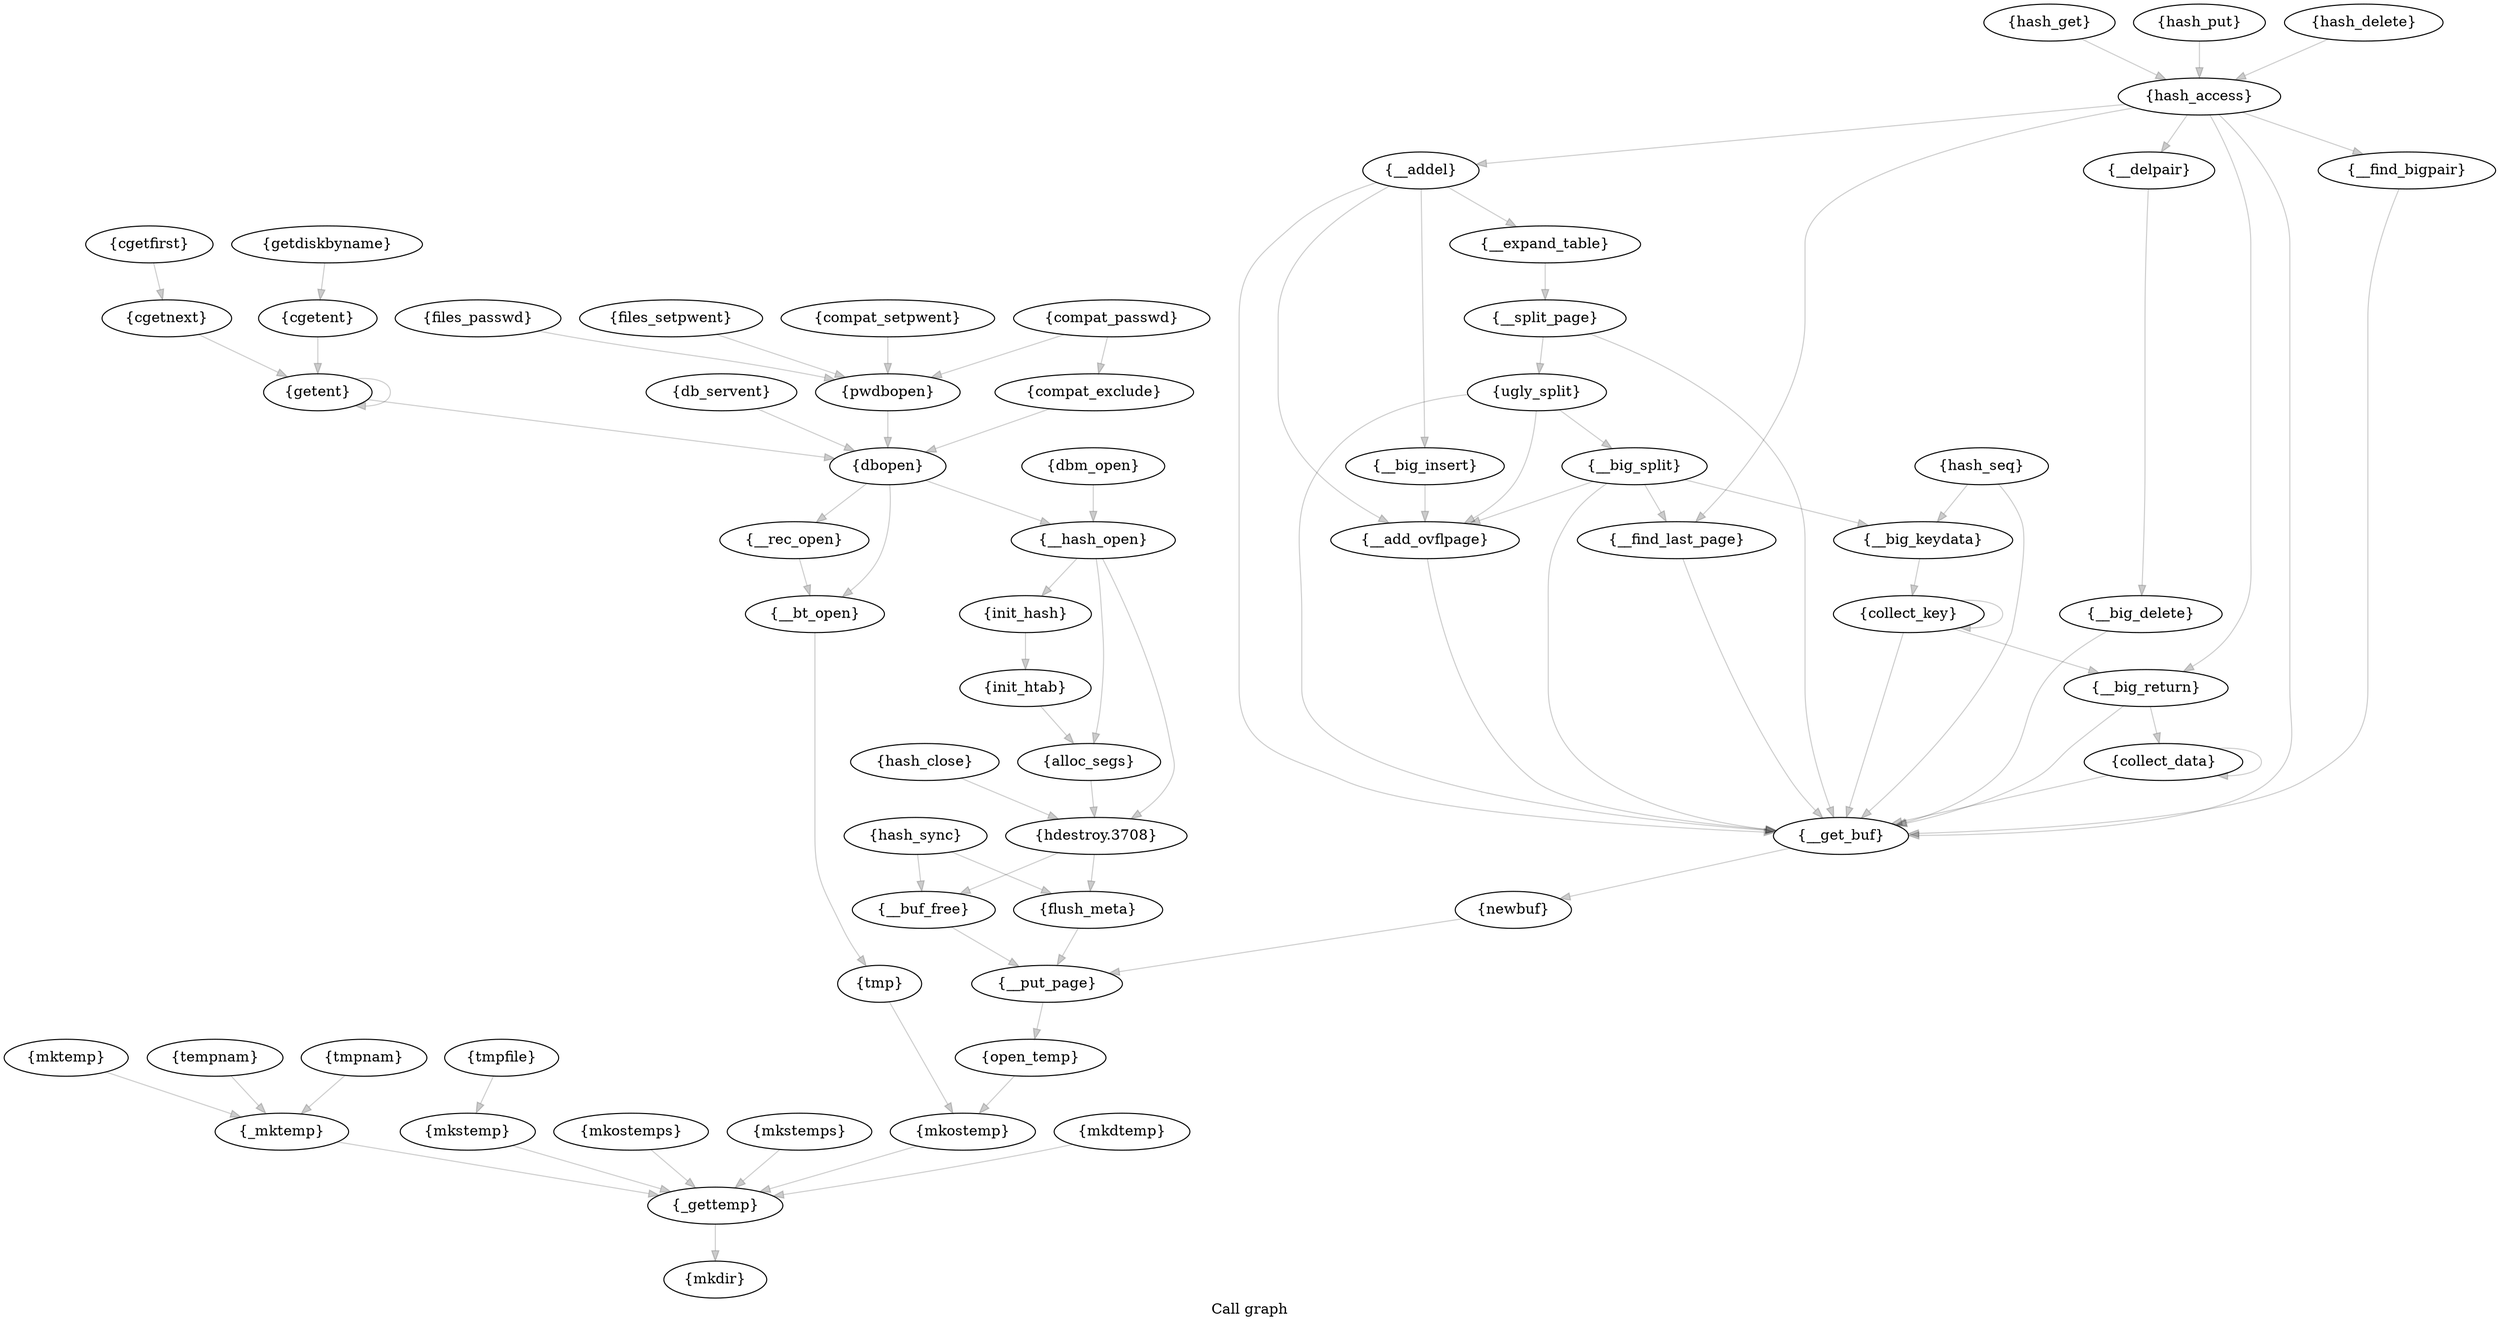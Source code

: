 digraph "Call graph" {
	label="Call graph";
	"Node0x8083fbf80" [label="{__bt_open}"];
	"Node0x8083fbf80" -> "Node0x8083fbd70" [color="#00000033"];

	"Node0x803d34090" [label="{__rec_open}"];
	"Node0x803d34090" -> "Node0x8083fbf80" [color="#00000033"];

	"Node0x803d35380" [label="{collect_data}"];
	"Node0x803d35380" -> "Node0x803d35380" [color="#00000033"];
	"Node0x803d35380" -> "Node0x803d349f0" [color="#00000033"];

	"Node0x803d351a0" [label="{__big_insert}"];
	"Node0x803d351a0" -> "Node0x803d35260" [color="#00000033"];

	"Node0x803d34ab0" [label="{hash_sync}"];
	"Node0x803d34ab0" -> "Node0x803d345a0" [color="#00000033"];
	"Node0x803d34ab0" -> "Node0x803d34600" [color="#00000033"];

	"Node0x80566b440" [label="{mktemp}"];
	"Node0x80566b440" -> "Node0x80566b3e0" [color="#00000033"];

	"Node0x807346a80" [label="{pwdbopen}"];
	"Node0x807346a80" -> "Node0x803cff1a0" [color="#00000033"];

	"Node0x807347620" [label="{compat_passwd}"];
	"Node0x807347620" -> "Node0x807347740" [color="#00000033"];
	"Node0x807347620" -> "Node0x807346a80" [color="#00000033"];

	"Node0x80566b320" [label="{mkstemp}"];
	"Node0x80566b320" -> "Node0x80566b200" [color="#00000033"];

	"Node0x803d341b0" [label="{init_hash}"];
	"Node0x803d341b0" -> "Node0x803d34540" [color="#00000033"];

	"Node0x80566b1a0" [label="{mkostemps}"];
	"Node0x80566b1a0" -> "Node0x80566b200" [color="#00000033"];

	"Node0x803d352c0" [label="{__big_delete}"];
	"Node0x803d352c0" -> "Node0x803d349f0" [color="#00000033"];

	"Node0x803d349f0" [label="{__get_buf}"];
	"Node0x803d349f0" -> "Node0x803d354a0" [color="#00000033"];

	"Node0x803d34ed0" [label="{__addel}"];
	"Node0x803d34ed0" -> "Node0x803d351a0" [color="#00000033"];
	"Node0x803d34ed0" -> "Node0x803d35260" [color="#00000033"];
	"Node0x803d34ed0" -> "Node0x803d35080" [color="#00000033"];
	"Node0x803d34ed0" -> "Node0x803d349f0" [color="#00000033"];

	"Node0x803d348d0" [label="{hash_get}"];
	"Node0x803d348d0" -> "Node0x803d347e0" [color="#00000033"];

	"Node0x80566b3e0" [label="{_mktemp}"];
	"Node0x80566b3e0" -> "Node0x80566b200" [color="#00000033"];

	"Node0x803d2d960" [label="{getent}"];
	"Node0x803d2d960" -> "Node0x803d2d960" [color="#00000033"];
	"Node0x803d2d960" -> "Node0x803cff1a0" [color="#00000033"];

	"Node0x803cff1a0" [label="{dbopen}"];
	"Node0x803cff1a0" -> "Node0x8083fbf80" [color="#00000033"];
	"Node0x803cff1a0" -> "Node0x803d34090" [color="#00000033"];
	"Node0x803cff1a0" -> "Node0x803d34030" [color="#00000033"];

	"Node0x8043d50c0" [label="{cgetent}"];
	"Node0x8043d50c0" -> "Node0x803d2d960" [color="#00000033"];

	"Node0x803d35080" [label="{__expand_table}"];
	"Node0x803d35080" -> "Node0x803d35140" [color="#00000033"];

	"Node0x807347380" [label="{files_passwd}"];
	"Node0x807347380" -> "Node0x807346a80" [color="#00000033"];

	"Node0x803d353e0" [label="{collect_key}"];
	"Node0x803d353e0" -> "Node0x803d353e0" [color="#00000033"];
	"Node0x803d353e0" -> "Node0x803d34f30" [color="#00000033"];
	"Node0x803d353e0" -> "Node0x803d349f0" [color="#00000033"];

	"Node0x803d35140" [label="{__split_page}"];
	"Node0x803d35140" -> "Node0x803d356b0" [color="#00000033"];
	"Node0x803d35140" -> "Node0x803d349f0" [color="#00000033"];

	"Node0x80566b2c0" [label="{mkstemps}"];
	"Node0x80566b2c0" -> "Node0x80566b200" [color="#00000033"];

	"Node0x803d34270" [label="{alloc_segs}"];
	"Node0x803d34270" -> "Node0x803d343c0" [color="#00000033"];

	"Node0x803d35aa0" [label="{dbm_open}"];
	"Node0x803d35aa0" -> "Node0x803d34030" [color="#00000033"];

	"Node0x803d34540" [label="{init_htab}"];
	"Node0x803d34540" -> "Node0x803d34270" [color="#00000033"];

	"Node0x8056140c0" [label="{tempnam}"];
	"Node0x8056140c0" -> "Node0x80566b3e0" [color="#00000033"];

	"Node0x803d343c0" [label="{hdestroy.3708}"];
	"Node0x803d343c0" -> "Node0x803d345a0" [color="#00000033"];
	"Node0x803d343c0" -> "Node0x803d34600" [color="#00000033"];

	"Node0x803d346f0" [label="{hash_close}"];
	"Node0x803d346f0" -> "Node0x803d343c0" [color="#00000033"];

	"Node0x803d34a50" [label="{__big_keydata}"];
	"Node0x803d34a50" -> "Node0x803d353e0" [color="#00000033"];

	"Node0x803d34990" [label="{hash_seq}"];
	"Node0x803d34990" -> "Node0x803d34a50" [color="#00000033"];
	"Node0x803d34990" -> "Node0x803d349f0" [color="#00000033"];

	"Node0x8073469c0" [label="{files_setpwent}"];
	"Node0x8073469c0" -> "Node0x807346a80" [color="#00000033"];

	"Node0x805614180" [label="{tmpnam}"];
	"Node0x805614180" -> "Node0x80566b3e0" [color="#00000033"];

	"Node0x807346ba0" [label="{compat_setpwent}"];
	"Node0x807346ba0" -> "Node0x807346a80" [color="#00000033"];

	"Node0x805632980" [label="{db_servent}"];
	"Node0x805632980" -> "Node0x803cff1a0" [color="#00000033"];

	"Node0x807347740" [label="{compat_exclude}"];
	"Node0x807347740" -> "Node0x803cff1a0" [color="#00000033"];

	"Node0x8083fbd70" [label="{tmp}"];
	"Node0x8083fbd70" -> "Node0x803d34c30" [color="#00000033"];

	"Node0x80566b260" [label="{mkdir}"];

	"Node0x803d35440" [label="{__big_split}"];
	"Node0x803d35440" -> "Node0x803d34a50" [color="#00000033"];
	"Node0x803d35440" -> "Node0x803d34e70" [color="#00000033"];
	"Node0x803d35440" -> "Node0x803d349f0" [color="#00000033"];
	"Node0x803d35440" -> "Node0x803d35260" [color="#00000033"];

	"Node0x803d34e70" [label="{__find_last_page}"];
	"Node0x803d34e70" -> "Node0x803d349f0" [color="#00000033"];

	"Node0x80566b200" [label="{_gettemp}"];
	"Node0x80566b200" -> "Node0x80566b260" [color="#00000033"];

	"Node0x803d34e10" [label="{__find_bigpair}"];
	"Node0x803d34e10" -> "Node0x803d349f0" [color="#00000033"];

	"Node0x803d2dba0" [label="{cgetnext}"];
	"Node0x803d2dba0" -> "Node0x803d2d960" [color="#00000033"];

	"Node0x803d34fc0" [label="{__delpair}"];
	"Node0x803d34fc0" -> "Node0x803d352c0" [color="#00000033"];

	"Node0x803d34f30" [label="{__big_return}"];
	"Node0x803d34f30" -> "Node0x803d35380" [color="#00000033"];
	"Node0x803d34f30" -> "Node0x803d349f0" [color="#00000033"];

	"Node0x803d34030" [label="{__hash_open}"];
	"Node0x803d34030" -> "Node0x803d343c0" [color="#00000033"];
	"Node0x803d34030" -> "Node0x803d34270" [color="#00000033"];
	"Node0x803d34030" -> "Node0x803d341b0" [color="#00000033"];

	"Node0x803d34930" [label="{hash_put}"];
	"Node0x803d34930" -> "Node0x803d347e0" [color="#00000033"];

	"Node0x80566b380" [label="{mkdtemp}"];
	"Node0x80566b380" -> "Node0x80566b200" [color="#00000033"];

	"Node0x803d34780" [label="{hash_delete}"];
	"Node0x803d34780" -> "Node0x803d347e0" [color="#00000033"];

	"Node0x803d2dae0" [label="{cgetfirst}"];
	"Node0x803d2dae0" -> "Node0x803d2dba0" [color="#00000033"];

	"Node0x803d354a0" [label="{newbuf}"];
	"Node0x803d354a0" -> "Node0x803d34cc0" [color="#00000033"];

	"Node0x803d34cc0" [label="{__put_page}"];
	"Node0x803d34cc0" -> "Node0x803d359e0" [color="#00000033"];

	"Node0x805614120" [label="{tmpfile}"];
	"Node0x805614120" -> "Node0x80566b320" [color="#00000033"];

	"Node0x8043d5060" [label="{getdiskbyname}"];
	"Node0x8043d5060" -> "Node0x8043d50c0" [color="#00000033"];

	"Node0x803d34600" [label="{flush_meta}"];
	"Node0x803d34600" -> "Node0x803d34cc0" [color="#00000033"];

	"Node0x803d359e0" [label="{open_temp}"];
	"Node0x803d359e0" -> "Node0x803d34c30" [color="#00000033"];

	"Node0x803d35260" [label="{__add_ovflpage}"];
	"Node0x803d35260" -> "Node0x803d349f0" [color="#00000033"];

	"Node0x803d345a0" [label="{__buf_free}"];
	"Node0x803d345a0" -> "Node0x803d34cc0" [color="#00000033"];

	"Node0x803d347e0" [label="{hash_access}"];
	"Node0x803d347e0" -> "Node0x803d34fc0" [color="#00000033"];
	"Node0x803d347e0" -> "Node0x803d34f30" [color="#00000033"];
	"Node0x803d347e0" -> "Node0x803d34e70" [color="#00000033"];
	"Node0x803d347e0" -> "Node0x803d34e10" [color="#00000033"];
	"Node0x803d347e0" -> "Node0x803d34ed0" [color="#00000033"];
	"Node0x803d347e0" -> "Node0x803d349f0" [color="#00000033"];

	"Node0x803d356b0" [label="{ugly_split}"];
	"Node0x803d356b0" -> "Node0x803d35440" [color="#00000033"];
	"Node0x803d356b0" -> "Node0x803d35260" [color="#00000033"];
	"Node0x803d356b0" -> "Node0x803d349f0" [color="#00000033"];

	"Node0x803d34c30" [label="{mkostemp}"];
	"Node0x803d34c30" -> "Node0x80566b200" [color="#00000033"];

}

